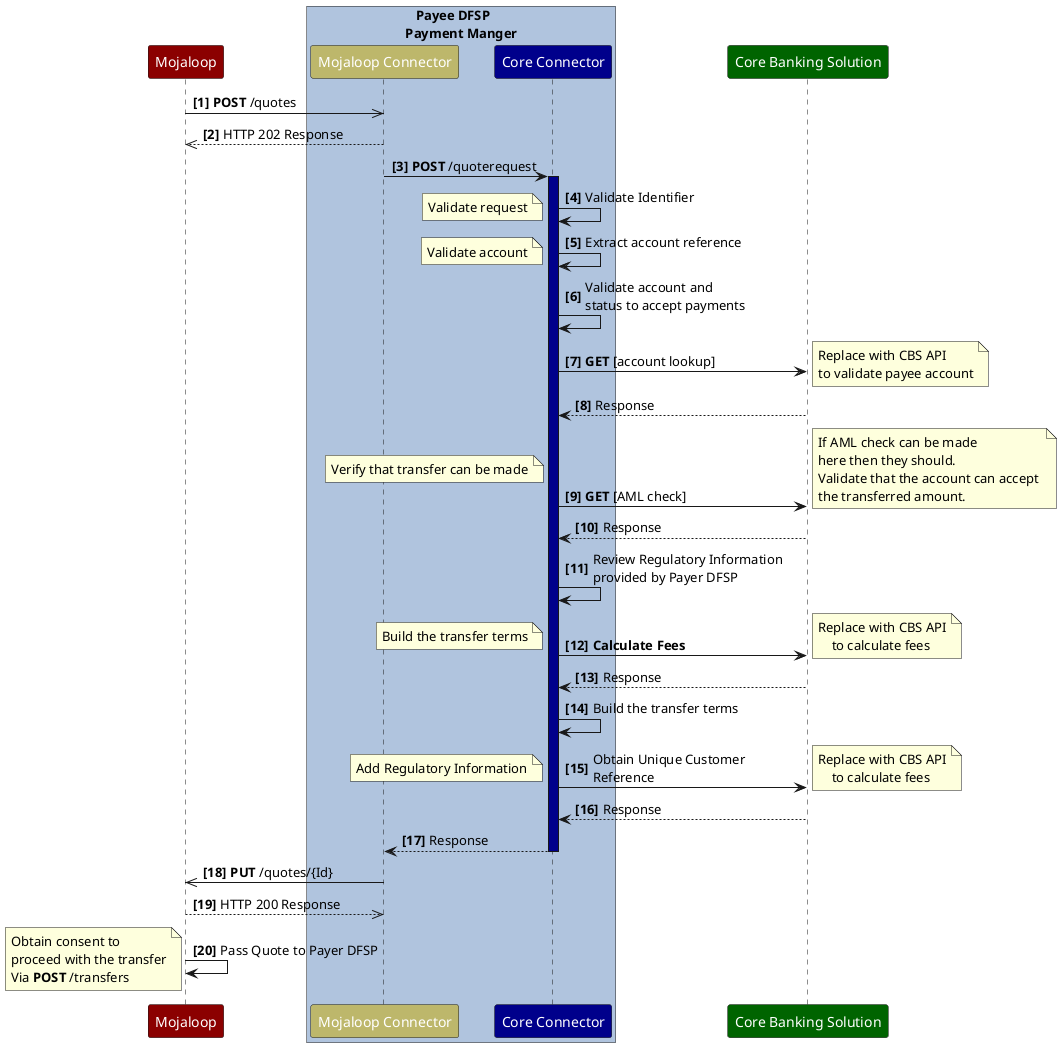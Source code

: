 @startuml PayeeDFSPIdealPatternAgreement
/'*****
--------------
******'/

' declare title
' title PayeeDFSPIdealPatternAgreement
' declare actors
skinparam participant {
  FontColor white
}
participant "Mojaloop" as Switch #DarkRed
box "   Payee DFSP\nPayment Manger" #LightSteelBlue
  participant "Mojaloop Connector" as MC #DarkKhaki
  participant "Core Connector" as CC  #DarkBlue
end box
participant "Core Banking Solution" as CBS #DarkGreen

autonumber 1 1 "<b>[0]"


Switch->>MC: **POST** /quotes
MC-->>Switch: HTTP 202 Response
MC->CC: **POST** /quoterequest
activate CC #DarkBlue
CC->CC: Validate Identifier
note left
 Validate request
end note
    CC->CC: Extract account reference
note left
 Validate account
end note
    CC->CC: Validate account and \nstatus to accept payments
    CC->CBS: **GET** [account lookup]
    note right 
    Replace with CBS API
    to validate payee account
    end note
    CBS-->CC: Response
    CC->CBS: **GET** [AML check]
note left
 Verify that transfer can be made
end note
    note right 
    If AML check can be made 
    here then they should.
    Validate that the account can accept 
    the transferred amount.   
    end note
    CBS-->CC: Response
    CC->CC: Review Regulatory Information \nprovided by Payer DFSP
    CC->CBS: **Calculate Fees**
note left
 Build the transfer terms
end note
    note right 
    Replace with CBS API
        to calculate fees
    end note
    CBS-->CC: Response
    CC->CC: Build the transfer terms
    CC->CBS: Obtain Unique Customer \nReference
note left
 Add Regulatory Information
end note
    note right 
    Replace with CBS API
        to calculate fees
    end note
    CBS-->CC: Response

CC-->MC: Response
deactivate CC
MC->>Switch: **PUT** /quotes/{Id} 
Switch-->>MC: HTTP 200 Response

Switch->Switch: Pass Quote to Payer DFSP
note left
Obtain consent to 
proceed with the transfer
Via **POST** /transfers
end note

@enduml